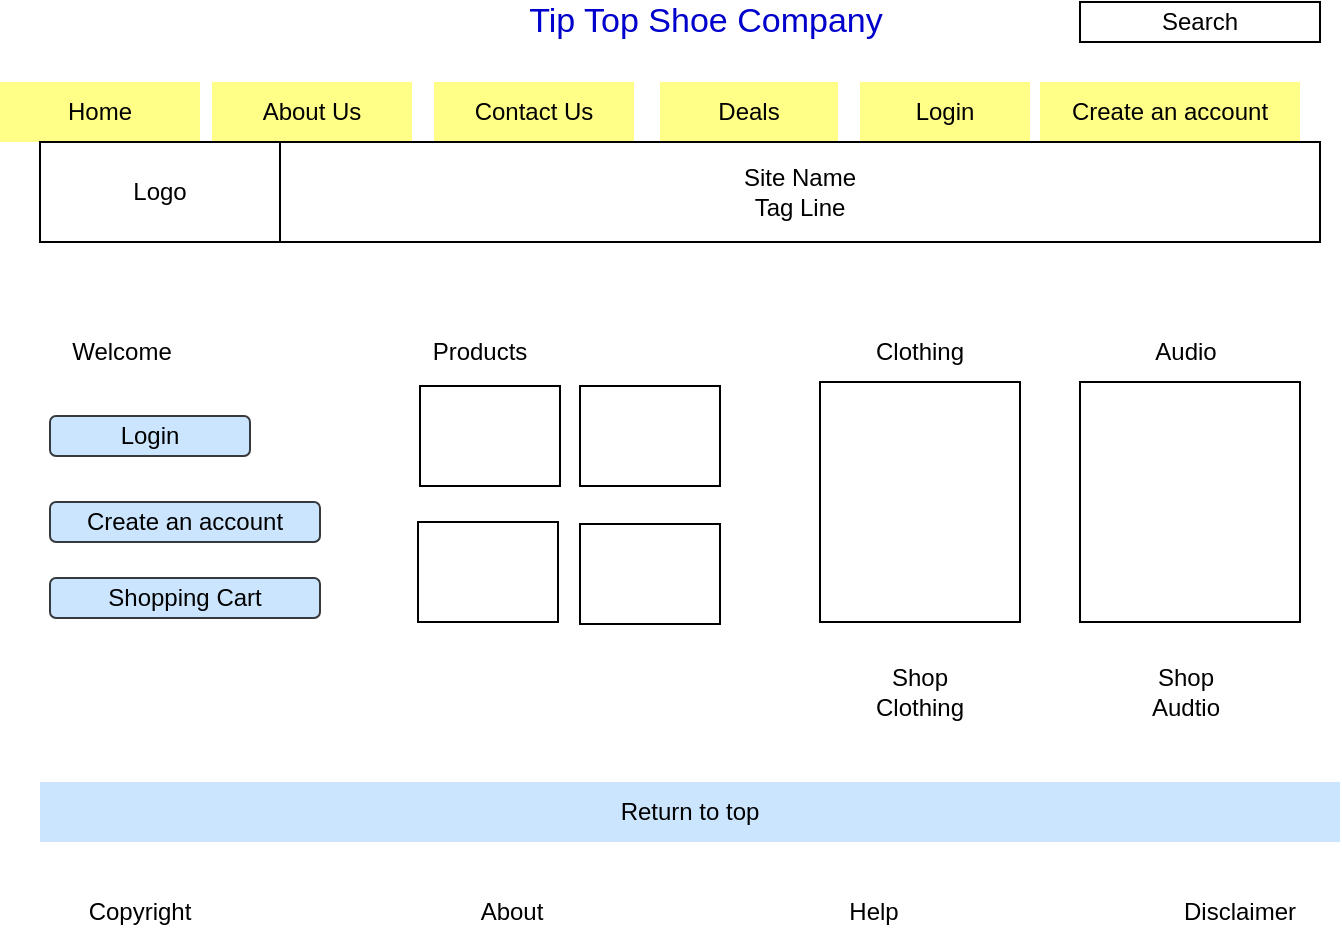 <mxfile version="20.8.22" type="github">
  <diagram name="Page-1" id="wcaCd7EeFezKXFBg0lFr">
    <mxGraphModel dx="799" dy="1395" grid="1" gridSize="10" guides="1" tooltips="1" connect="1" arrows="1" fold="1" page="1" pageScale="1" pageWidth="1100" pageHeight="850" math="0" shadow="0">
      <root>
        <mxCell id="0" />
        <mxCell id="1" parent="0" />
        <mxCell id="QAXlqffc3XCzaR2EPbh7-1" value="Search" style="rounded=0;whiteSpace=wrap;html=1;" vertex="1" parent="1">
          <mxGeometry x="630" y="-500" width="120" height="20" as="geometry" />
        </mxCell>
        <mxCell id="QAXlqffc3XCzaR2EPbh7-2" value="Home" style="rounded=0;whiteSpace=wrap;html=1;strokeColor=none;fillColor=#ffff88;" vertex="1" parent="1">
          <mxGeometry x="90" y="-460" width="100" height="30" as="geometry" />
        </mxCell>
        <mxCell id="QAXlqffc3XCzaR2EPbh7-3" value="About Us" style="rounded=0;whiteSpace=wrap;html=1;strokeColor=none;fillColor=#ffff88;" vertex="1" parent="1">
          <mxGeometry x="196" y="-460" width="100" height="30" as="geometry" />
        </mxCell>
        <mxCell id="QAXlqffc3XCzaR2EPbh7-4" value="Contact Us" style="rounded=0;whiteSpace=wrap;html=1;strokeColor=none;fillColor=#ffff88;" vertex="1" parent="1">
          <mxGeometry x="307" y="-460" width="100" height="30" as="geometry" />
        </mxCell>
        <mxCell id="QAXlqffc3XCzaR2EPbh7-5" value="Deals" style="rounded=0;whiteSpace=wrap;html=1;strokeColor=none;fillColor=#ffff88;" vertex="1" parent="1">
          <mxGeometry x="420" y="-460" width="89" height="30" as="geometry" />
        </mxCell>
        <mxCell id="QAXlqffc3XCzaR2EPbh7-6" value="Login" style="rounded=0;whiteSpace=wrap;html=1;strokeColor=none;fillColor=#ffff88;" vertex="1" parent="1">
          <mxGeometry x="520" y="-460" width="85" height="30" as="geometry" />
        </mxCell>
        <mxCell id="QAXlqffc3XCzaR2EPbh7-7" value="Create an account" style="rounded=0;whiteSpace=wrap;html=1;strokeColor=none;fillColor=#ffff88;" vertex="1" parent="1">
          <mxGeometry x="610" y="-460" width="130" height="30" as="geometry" />
        </mxCell>
        <mxCell id="QAXlqffc3XCzaR2EPbh7-9" value="Site Name&lt;br&gt;Tag Line" style="rounded=0;whiteSpace=wrap;html=1;" vertex="1" parent="1">
          <mxGeometry x="230" y="-430" width="520" height="50" as="geometry" />
        </mxCell>
        <mxCell id="QAXlqffc3XCzaR2EPbh7-10" value="Logo" style="rounded=0;whiteSpace=wrap;html=1;" vertex="1" parent="1">
          <mxGeometry x="110" y="-430" width="120" height="50" as="geometry" />
        </mxCell>
        <mxCell id="QAXlqffc3XCzaR2EPbh7-11" value="Welcome" style="rounded=0;whiteSpace=wrap;html=1;strokeColor=none;" vertex="1" parent="1">
          <mxGeometry x="101" y="-340" width="100" height="30" as="geometry" />
        </mxCell>
        <mxCell id="QAXlqffc3XCzaR2EPbh7-12" value="Products" style="rounded=0;whiteSpace=wrap;html=1;strokeColor=none;" vertex="1" parent="1">
          <mxGeometry x="280" y="-340" width="100" height="30" as="geometry" />
        </mxCell>
        <mxCell id="QAXlqffc3XCzaR2EPbh7-13" value="Clothing" style="rounded=0;whiteSpace=wrap;html=1;strokeColor=none;" vertex="1" parent="1">
          <mxGeometry x="500" y="-340" width="100" height="30" as="geometry" />
        </mxCell>
        <mxCell id="QAXlqffc3XCzaR2EPbh7-14" value="Audio" style="rounded=0;whiteSpace=wrap;html=1;strokeColor=none;" vertex="1" parent="1">
          <mxGeometry x="633" y="-340" width="100" height="30" as="geometry" />
        </mxCell>
        <mxCell id="QAXlqffc3XCzaR2EPbh7-15" value="Login" style="rounded=1;whiteSpace=wrap;html=1;fillColor=#cce5ff;strokeColor=#36393d;" vertex="1" parent="1">
          <mxGeometry x="115" y="-293" width="100" height="20" as="geometry" />
        </mxCell>
        <mxCell id="QAXlqffc3XCzaR2EPbh7-16" value="Create an account" style="rounded=1;whiteSpace=wrap;html=1;fillColor=#cce5ff;strokeColor=#36393d;" vertex="1" parent="1">
          <mxGeometry x="115" y="-250" width="135" height="20" as="geometry" />
        </mxCell>
        <mxCell id="QAXlqffc3XCzaR2EPbh7-17" value="" style="rounded=0;whiteSpace=wrap;html=1;" vertex="1" parent="1">
          <mxGeometry x="300" y="-308" width="70" height="50" as="geometry" />
        </mxCell>
        <mxCell id="QAXlqffc3XCzaR2EPbh7-18" value="" style="rounded=0;whiteSpace=wrap;html=1;" vertex="1" parent="1">
          <mxGeometry x="380" y="-308" width="70" height="50" as="geometry" />
        </mxCell>
        <mxCell id="QAXlqffc3XCzaR2EPbh7-20" value="" style="rounded=0;whiteSpace=wrap;html=1;" vertex="1" parent="1">
          <mxGeometry x="299" y="-240" width="70" height="50" as="geometry" />
        </mxCell>
        <mxCell id="QAXlqffc3XCzaR2EPbh7-21" value="" style="rounded=0;whiteSpace=wrap;html=1;" vertex="1" parent="1">
          <mxGeometry x="380" y="-239" width="70" height="50" as="geometry" />
        </mxCell>
        <mxCell id="QAXlqffc3XCzaR2EPbh7-22" value="" style="rounded=0;whiteSpace=wrap;html=1;" vertex="1" parent="1">
          <mxGeometry x="500" y="-310" width="100" height="120" as="geometry" />
        </mxCell>
        <mxCell id="QAXlqffc3XCzaR2EPbh7-23" value="" style="rounded=0;whiteSpace=wrap;html=1;" vertex="1" parent="1">
          <mxGeometry x="630" y="-310" width="110" height="120" as="geometry" />
        </mxCell>
        <mxCell id="QAXlqffc3XCzaR2EPbh7-24" value="Shop&lt;br&gt;Clothing" style="rounded=0;whiteSpace=wrap;html=1;strokeColor=none;" vertex="1" parent="1">
          <mxGeometry x="500" y="-170" width="100" height="30" as="geometry" />
        </mxCell>
        <mxCell id="QAXlqffc3XCzaR2EPbh7-25" value="Shop&lt;br&gt;Audtio" style="rounded=0;whiteSpace=wrap;html=1;strokeColor=none;" vertex="1" parent="1">
          <mxGeometry x="633" y="-170" width="100" height="30" as="geometry" />
        </mxCell>
        <mxCell id="QAXlqffc3XCzaR2EPbh7-27" value="Return to top" style="rounded=0;whiteSpace=wrap;html=1;strokeColor=none;fillColor=#cce5ff;" vertex="1" parent="1">
          <mxGeometry x="110" y="-110" width="650" height="30" as="geometry" />
        </mxCell>
        <mxCell id="QAXlqffc3XCzaR2EPbh7-28" value="Shopping Cart" style="rounded=1;whiteSpace=wrap;html=1;fillColor=#cce5ff;strokeColor=#36393d;" vertex="1" parent="1">
          <mxGeometry x="115" y="-212" width="135" height="20" as="geometry" />
        </mxCell>
        <mxCell id="QAXlqffc3XCzaR2EPbh7-29" value="Copyright" style="rounded=0;whiteSpace=wrap;html=1;strokeColor=none;" vertex="1" parent="1">
          <mxGeometry x="110" y="-60" width="100" height="30" as="geometry" />
        </mxCell>
        <mxCell id="QAXlqffc3XCzaR2EPbh7-30" value="About" style="rounded=0;whiteSpace=wrap;html=1;strokeColor=none;" vertex="1" parent="1">
          <mxGeometry x="296" y="-60" width="100" height="30" as="geometry" />
        </mxCell>
        <mxCell id="QAXlqffc3XCzaR2EPbh7-31" value="Help" style="rounded=0;whiteSpace=wrap;html=1;strokeColor=none;" vertex="1" parent="1">
          <mxGeometry x="477" y="-60" width="100" height="30" as="geometry" />
        </mxCell>
        <mxCell id="QAXlqffc3XCzaR2EPbh7-32" value="Disclaimer" style="rounded=0;whiteSpace=wrap;html=1;strokeColor=none;" vertex="1" parent="1">
          <mxGeometry x="660" y="-60" width="100" height="30" as="geometry" />
        </mxCell>
        <mxCell id="QAXlqffc3XCzaR2EPbh7-33" value="Tip Top Shoe Company" style="rounded=0;whiteSpace=wrap;html=1;strokeColor=none;fontColor=#0000CC;fontSize=17;" vertex="1" parent="1">
          <mxGeometry x="338.5" y="-500" width="207.5" height="20" as="geometry" />
        </mxCell>
      </root>
    </mxGraphModel>
  </diagram>
</mxfile>
